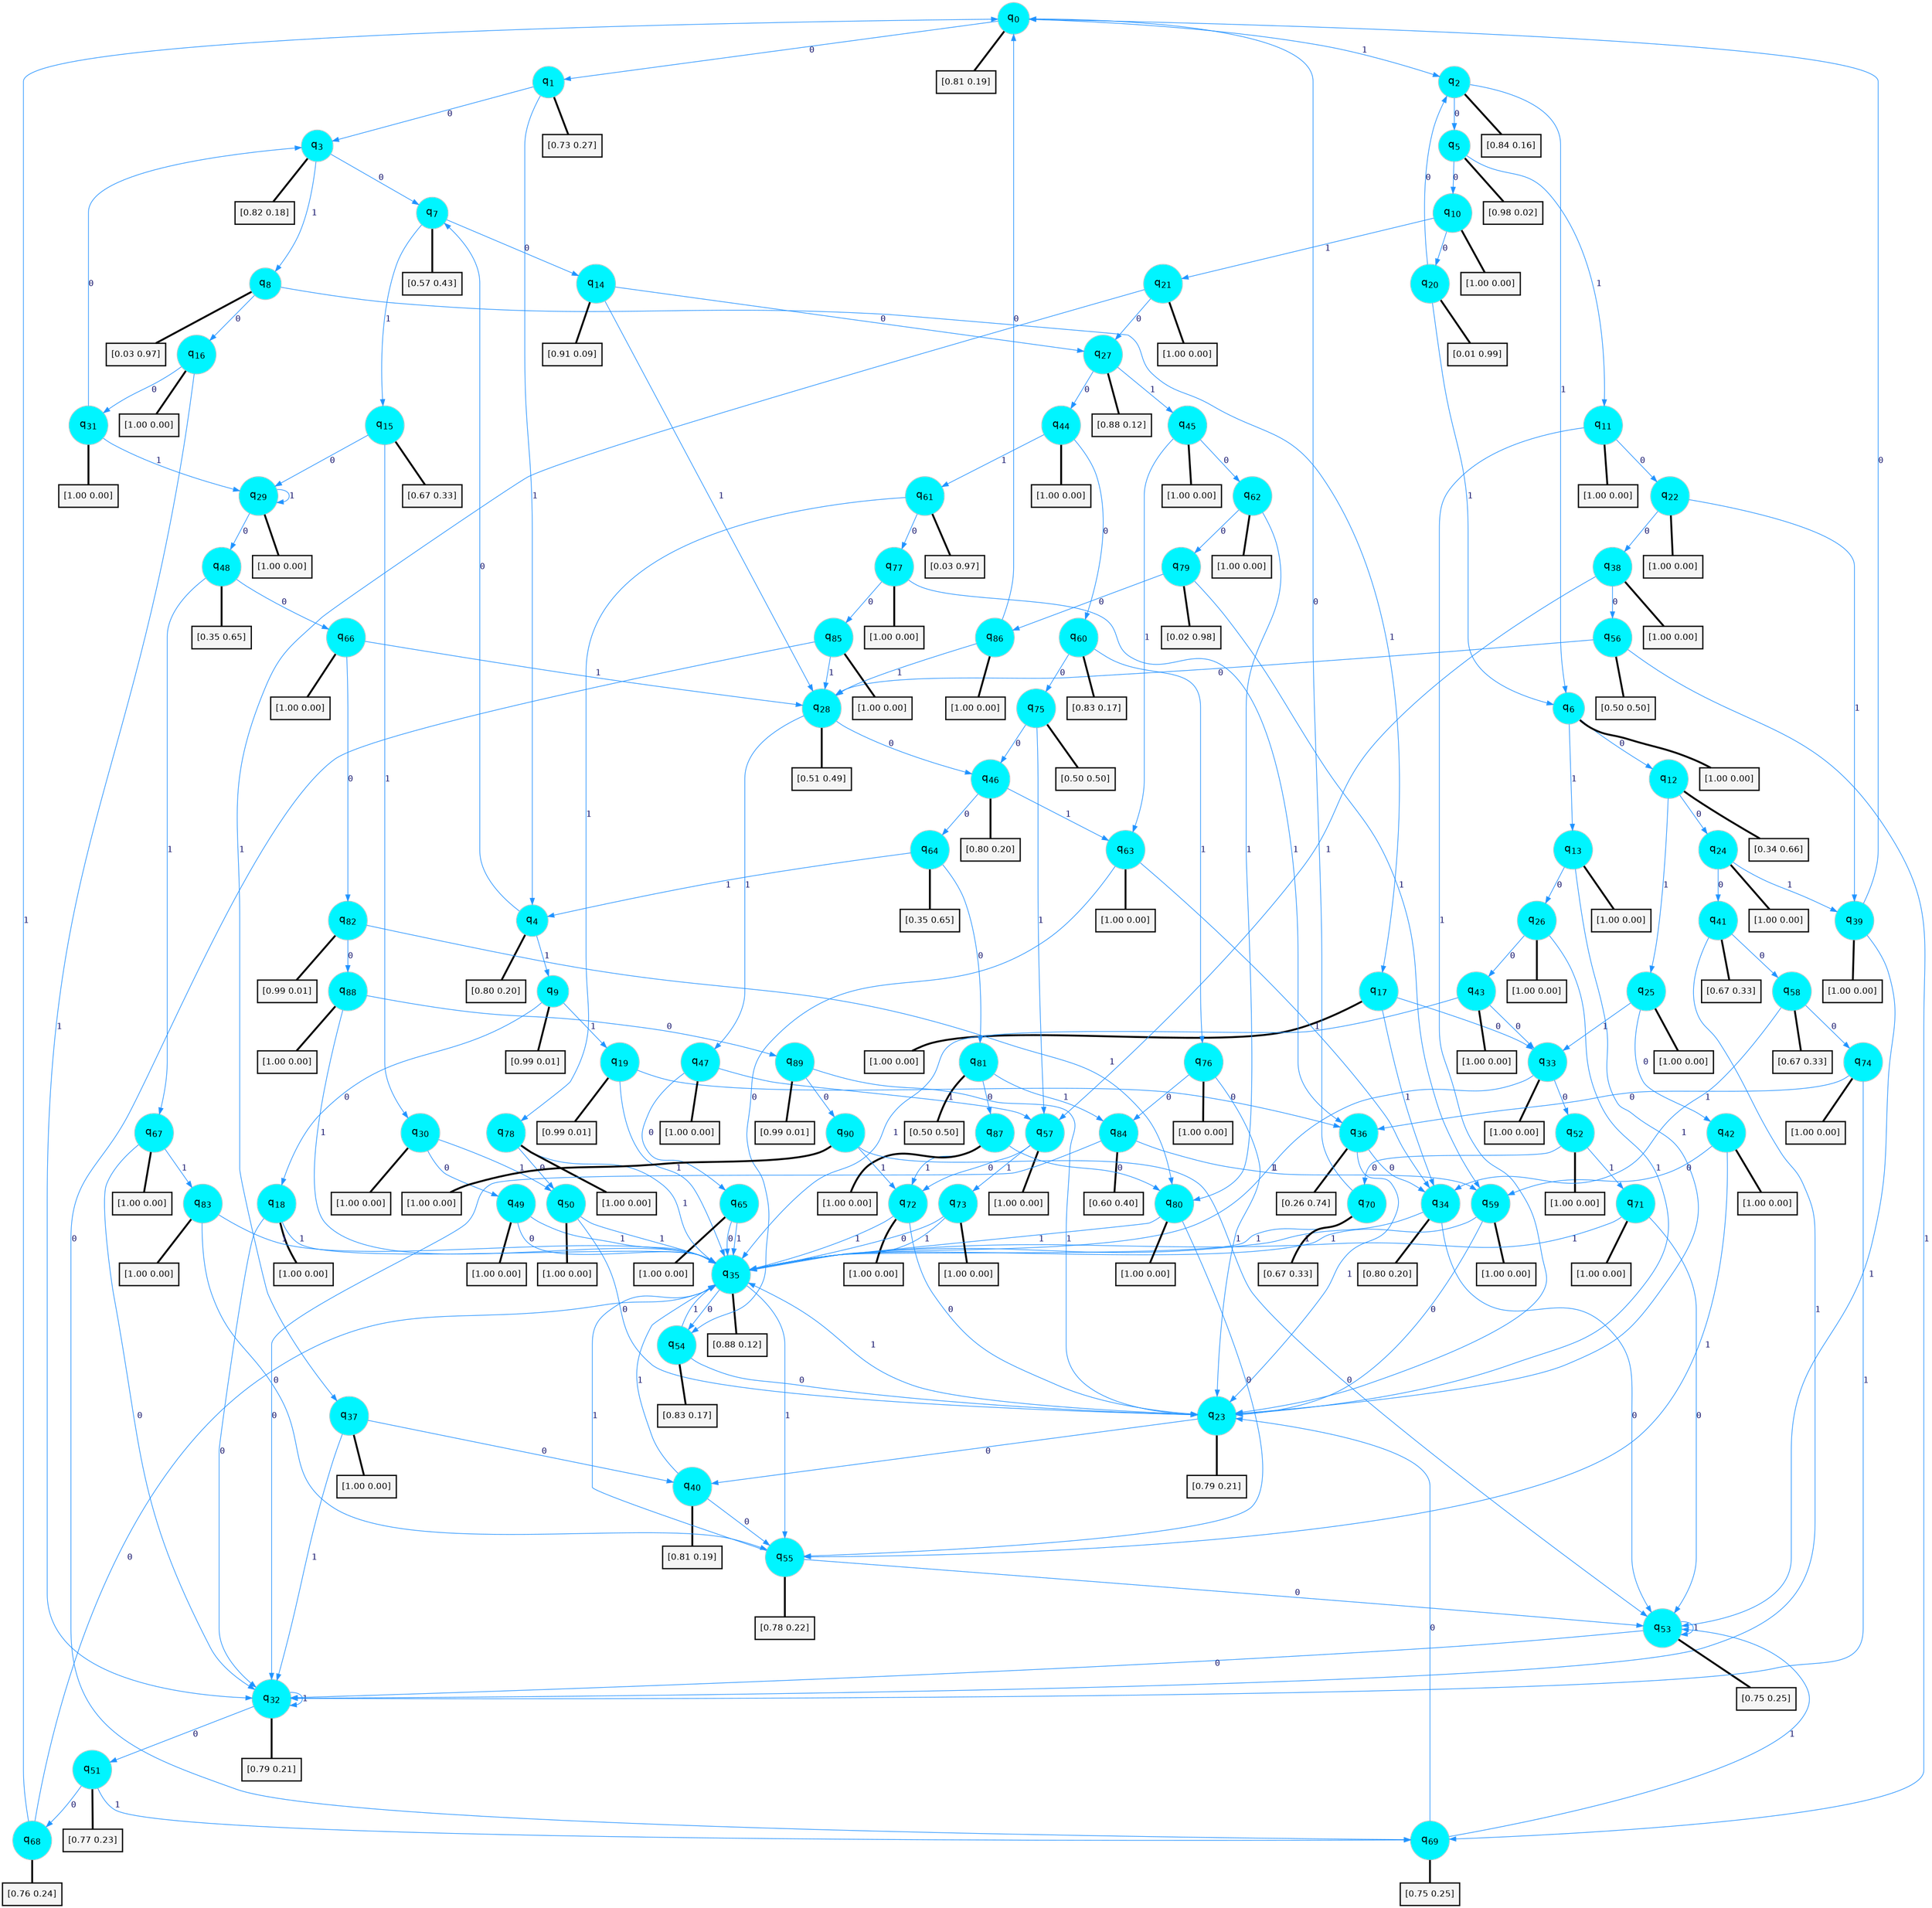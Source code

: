 digraph G {
graph [
bgcolor=transparent, dpi=300, rankdir=TD, size="40,25"];
node [
color=gray, fillcolor=turquoise1, fontcolor=black, fontname=Helvetica, fontsize=16, fontweight=bold, shape=circle, style=filled];
edge [
arrowsize=1, color=dodgerblue1, fontcolor=midnightblue, fontname=courier, fontweight=bold, penwidth=1, style=solid, weight=20];
0[label=<q<SUB>0</SUB>>];
1[label=<q<SUB>1</SUB>>];
2[label=<q<SUB>2</SUB>>];
3[label=<q<SUB>3</SUB>>];
4[label=<q<SUB>4</SUB>>];
5[label=<q<SUB>5</SUB>>];
6[label=<q<SUB>6</SUB>>];
7[label=<q<SUB>7</SUB>>];
8[label=<q<SUB>8</SUB>>];
9[label=<q<SUB>9</SUB>>];
10[label=<q<SUB>10</SUB>>];
11[label=<q<SUB>11</SUB>>];
12[label=<q<SUB>12</SUB>>];
13[label=<q<SUB>13</SUB>>];
14[label=<q<SUB>14</SUB>>];
15[label=<q<SUB>15</SUB>>];
16[label=<q<SUB>16</SUB>>];
17[label=<q<SUB>17</SUB>>];
18[label=<q<SUB>18</SUB>>];
19[label=<q<SUB>19</SUB>>];
20[label=<q<SUB>20</SUB>>];
21[label=<q<SUB>21</SUB>>];
22[label=<q<SUB>22</SUB>>];
23[label=<q<SUB>23</SUB>>];
24[label=<q<SUB>24</SUB>>];
25[label=<q<SUB>25</SUB>>];
26[label=<q<SUB>26</SUB>>];
27[label=<q<SUB>27</SUB>>];
28[label=<q<SUB>28</SUB>>];
29[label=<q<SUB>29</SUB>>];
30[label=<q<SUB>30</SUB>>];
31[label=<q<SUB>31</SUB>>];
32[label=<q<SUB>32</SUB>>];
33[label=<q<SUB>33</SUB>>];
34[label=<q<SUB>34</SUB>>];
35[label=<q<SUB>35</SUB>>];
36[label=<q<SUB>36</SUB>>];
37[label=<q<SUB>37</SUB>>];
38[label=<q<SUB>38</SUB>>];
39[label=<q<SUB>39</SUB>>];
40[label=<q<SUB>40</SUB>>];
41[label=<q<SUB>41</SUB>>];
42[label=<q<SUB>42</SUB>>];
43[label=<q<SUB>43</SUB>>];
44[label=<q<SUB>44</SUB>>];
45[label=<q<SUB>45</SUB>>];
46[label=<q<SUB>46</SUB>>];
47[label=<q<SUB>47</SUB>>];
48[label=<q<SUB>48</SUB>>];
49[label=<q<SUB>49</SUB>>];
50[label=<q<SUB>50</SUB>>];
51[label=<q<SUB>51</SUB>>];
52[label=<q<SUB>52</SUB>>];
53[label=<q<SUB>53</SUB>>];
54[label=<q<SUB>54</SUB>>];
55[label=<q<SUB>55</SUB>>];
56[label=<q<SUB>56</SUB>>];
57[label=<q<SUB>57</SUB>>];
58[label=<q<SUB>58</SUB>>];
59[label=<q<SUB>59</SUB>>];
60[label=<q<SUB>60</SUB>>];
61[label=<q<SUB>61</SUB>>];
62[label=<q<SUB>62</SUB>>];
63[label=<q<SUB>63</SUB>>];
64[label=<q<SUB>64</SUB>>];
65[label=<q<SUB>65</SUB>>];
66[label=<q<SUB>66</SUB>>];
67[label=<q<SUB>67</SUB>>];
68[label=<q<SUB>68</SUB>>];
69[label=<q<SUB>69</SUB>>];
70[label=<q<SUB>70</SUB>>];
71[label=<q<SUB>71</SUB>>];
72[label=<q<SUB>72</SUB>>];
73[label=<q<SUB>73</SUB>>];
74[label=<q<SUB>74</SUB>>];
75[label=<q<SUB>75</SUB>>];
76[label=<q<SUB>76</SUB>>];
77[label=<q<SUB>77</SUB>>];
78[label=<q<SUB>78</SUB>>];
79[label=<q<SUB>79</SUB>>];
80[label=<q<SUB>80</SUB>>];
81[label=<q<SUB>81</SUB>>];
82[label=<q<SUB>82</SUB>>];
83[label=<q<SUB>83</SUB>>];
84[label=<q<SUB>84</SUB>>];
85[label=<q<SUB>85</SUB>>];
86[label=<q<SUB>86</SUB>>];
87[label=<q<SUB>87</SUB>>];
88[label=<q<SUB>88</SUB>>];
89[label=<q<SUB>89</SUB>>];
90[label=<q<SUB>90</SUB>>];
91[label="[0.81 0.19]", shape=box,fontcolor=black, fontname=Helvetica, fontsize=14, penwidth=2, fillcolor=whitesmoke,color=black];
92[label="[0.73 0.27]", shape=box,fontcolor=black, fontname=Helvetica, fontsize=14, penwidth=2, fillcolor=whitesmoke,color=black];
93[label="[0.84 0.16]", shape=box,fontcolor=black, fontname=Helvetica, fontsize=14, penwidth=2, fillcolor=whitesmoke,color=black];
94[label="[0.82 0.18]", shape=box,fontcolor=black, fontname=Helvetica, fontsize=14, penwidth=2, fillcolor=whitesmoke,color=black];
95[label="[0.80 0.20]", shape=box,fontcolor=black, fontname=Helvetica, fontsize=14, penwidth=2, fillcolor=whitesmoke,color=black];
96[label="[0.98 0.02]", shape=box,fontcolor=black, fontname=Helvetica, fontsize=14, penwidth=2, fillcolor=whitesmoke,color=black];
97[label="[1.00 0.00]", shape=box,fontcolor=black, fontname=Helvetica, fontsize=14, penwidth=2, fillcolor=whitesmoke,color=black];
98[label="[0.57 0.43]", shape=box,fontcolor=black, fontname=Helvetica, fontsize=14, penwidth=2, fillcolor=whitesmoke,color=black];
99[label="[0.03 0.97]", shape=box,fontcolor=black, fontname=Helvetica, fontsize=14, penwidth=2, fillcolor=whitesmoke,color=black];
100[label="[0.99 0.01]", shape=box,fontcolor=black, fontname=Helvetica, fontsize=14, penwidth=2, fillcolor=whitesmoke,color=black];
101[label="[1.00 0.00]", shape=box,fontcolor=black, fontname=Helvetica, fontsize=14, penwidth=2, fillcolor=whitesmoke,color=black];
102[label="[1.00 0.00]", shape=box,fontcolor=black, fontname=Helvetica, fontsize=14, penwidth=2, fillcolor=whitesmoke,color=black];
103[label="[0.34 0.66]", shape=box,fontcolor=black, fontname=Helvetica, fontsize=14, penwidth=2, fillcolor=whitesmoke,color=black];
104[label="[1.00 0.00]", shape=box,fontcolor=black, fontname=Helvetica, fontsize=14, penwidth=2, fillcolor=whitesmoke,color=black];
105[label="[0.91 0.09]", shape=box,fontcolor=black, fontname=Helvetica, fontsize=14, penwidth=2, fillcolor=whitesmoke,color=black];
106[label="[0.67 0.33]", shape=box,fontcolor=black, fontname=Helvetica, fontsize=14, penwidth=2, fillcolor=whitesmoke,color=black];
107[label="[1.00 0.00]", shape=box,fontcolor=black, fontname=Helvetica, fontsize=14, penwidth=2, fillcolor=whitesmoke,color=black];
108[label="[1.00 0.00]", shape=box,fontcolor=black, fontname=Helvetica, fontsize=14, penwidth=2, fillcolor=whitesmoke,color=black];
109[label="[1.00 0.00]", shape=box,fontcolor=black, fontname=Helvetica, fontsize=14, penwidth=2, fillcolor=whitesmoke,color=black];
110[label="[0.99 0.01]", shape=box,fontcolor=black, fontname=Helvetica, fontsize=14, penwidth=2, fillcolor=whitesmoke,color=black];
111[label="[0.01 0.99]", shape=box,fontcolor=black, fontname=Helvetica, fontsize=14, penwidth=2, fillcolor=whitesmoke,color=black];
112[label="[1.00 0.00]", shape=box,fontcolor=black, fontname=Helvetica, fontsize=14, penwidth=2, fillcolor=whitesmoke,color=black];
113[label="[1.00 0.00]", shape=box,fontcolor=black, fontname=Helvetica, fontsize=14, penwidth=2, fillcolor=whitesmoke,color=black];
114[label="[0.79 0.21]", shape=box,fontcolor=black, fontname=Helvetica, fontsize=14, penwidth=2, fillcolor=whitesmoke,color=black];
115[label="[1.00 0.00]", shape=box,fontcolor=black, fontname=Helvetica, fontsize=14, penwidth=2, fillcolor=whitesmoke,color=black];
116[label="[1.00 0.00]", shape=box,fontcolor=black, fontname=Helvetica, fontsize=14, penwidth=2, fillcolor=whitesmoke,color=black];
117[label="[1.00 0.00]", shape=box,fontcolor=black, fontname=Helvetica, fontsize=14, penwidth=2, fillcolor=whitesmoke,color=black];
118[label="[0.88 0.12]", shape=box,fontcolor=black, fontname=Helvetica, fontsize=14, penwidth=2, fillcolor=whitesmoke,color=black];
119[label="[0.51 0.49]", shape=box,fontcolor=black, fontname=Helvetica, fontsize=14, penwidth=2, fillcolor=whitesmoke,color=black];
120[label="[1.00 0.00]", shape=box,fontcolor=black, fontname=Helvetica, fontsize=14, penwidth=2, fillcolor=whitesmoke,color=black];
121[label="[1.00 0.00]", shape=box,fontcolor=black, fontname=Helvetica, fontsize=14, penwidth=2, fillcolor=whitesmoke,color=black];
122[label="[1.00 0.00]", shape=box,fontcolor=black, fontname=Helvetica, fontsize=14, penwidth=2, fillcolor=whitesmoke,color=black];
123[label="[0.79 0.21]", shape=box,fontcolor=black, fontname=Helvetica, fontsize=14, penwidth=2, fillcolor=whitesmoke,color=black];
124[label="[1.00 0.00]", shape=box,fontcolor=black, fontname=Helvetica, fontsize=14, penwidth=2, fillcolor=whitesmoke,color=black];
125[label="[0.80 0.20]", shape=box,fontcolor=black, fontname=Helvetica, fontsize=14, penwidth=2, fillcolor=whitesmoke,color=black];
126[label="[0.88 0.12]", shape=box,fontcolor=black, fontname=Helvetica, fontsize=14, penwidth=2, fillcolor=whitesmoke,color=black];
127[label="[0.26 0.74]", shape=box,fontcolor=black, fontname=Helvetica, fontsize=14, penwidth=2, fillcolor=whitesmoke,color=black];
128[label="[1.00 0.00]", shape=box,fontcolor=black, fontname=Helvetica, fontsize=14, penwidth=2, fillcolor=whitesmoke,color=black];
129[label="[1.00 0.00]", shape=box,fontcolor=black, fontname=Helvetica, fontsize=14, penwidth=2, fillcolor=whitesmoke,color=black];
130[label="[1.00 0.00]", shape=box,fontcolor=black, fontname=Helvetica, fontsize=14, penwidth=2, fillcolor=whitesmoke,color=black];
131[label="[0.81 0.19]", shape=box,fontcolor=black, fontname=Helvetica, fontsize=14, penwidth=2, fillcolor=whitesmoke,color=black];
132[label="[0.67 0.33]", shape=box,fontcolor=black, fontname=Helvetica, fontsize=14, penwidth=2, fillcolor=whitesmoke,color=black];
133[label="[1.00 0.00]", shape=box,fontcolor=black, fontname=Helvetica, fontsize=14, penwidth=2, fillcolor=whitesmoke,color=black];
134[label="[1.00 0.00]", shape=box,fontcolor=black, fontname=Helvetica, fontsize=14, penwidth=2, fillcolor=whitesmoke,color=black];
135[label="[1.00 0.00]", shape=box,fontcolor=black, fontname=Helvetica, fontsize=14, penwidth=2, fillcolor=whitesmoke,color=black];
136[label="[1.00 0.00]", shape=box,fontcolor=black, fontname=Helvetica, fontsize=14, penwidth=2, fillcolor=whitesmoke,color=black];
137[label="[0.80 0.20]", shape=box,fontcolor=black, fontname=Helvetica, fontsize=14, penwidth=2, fillcolor=whitesmoke,color=black];
138[label="[1.00 0.00]", shape=box,fontcolor=black, fontname=Helvetica, fontsize=14, penwidth=2, fillcolor=whitesmoke,color=black];
139[label="[0.35 0.65]", shape=box,fontcolor=black, fontname=Helvetica, fontsize=14, penwidth=2, fillcolor=whitesmoke,color=black];
140[label="[1.00 0.00]", shape=box,fontcolor=black, fontname=Helvetica, fontsize=14, penwidth=2, fillcolor=whitesmoke,color=black];
141[label="[1.00 0.00]", shape=box,fontcolor=black, fontname=Helvetica, fontsize=14, penwidth=2, fillcolor=whitesmoke,color=black];
142[label="[0.77 0.23]", shape=box,fontcolor=black, fontname=Helvetica, fontsize=14, penwidth=2, fillcolor=whitesmoke,color=black];
143[label="[1.00 0.00]", shape=box,fontcolor=black, fontname=Helvetica, fontsize=14, penwidth=2, fillcolor=whitesmoke,color=black];
144[label="[0.75 0.25]", shape=box,fontcolor=black, fontname=Helvetica, fontsize=14, penwidth=2, fillcolor=whitesmoke,color=black];
145[label="[0.83 0.17]", shape=box,fontcolor=black, fontname=Helvetica, fontsize=14, penwidth=2, fillcolor=whitesmoke,color=black];
146[label="[0.78 0.22]", shape=box,fontcolor=black, fontname=Helvetica, fontsize=14, penwidth=2, fillcolor=whitesmoke,color=black];
147[label="[0.50 0.50]", shape=box,fontcolor=black, fontname=Helvetica, fontsize=14, penwidth=2, fillcolor=whitesmoke,color=black];
148[label="[1.00 0.00]", shape=box,fontcolor=black, fontname=Helvetica, fontsize=14, penwidth=2, fillcolor=whitesmoke,color=black];
149[label="[0.67 0.33]", shape=box,fontcolor=black, fontname=Helvetica, fontsize=14, penwidth=2, fillcolor=whitesmoke,color=black];
150[label="[1.00 0.00]", shape=box,fontcolor=black, fontname=Helvetica, fontsize=14, penwidth=2, fillcolor=whitesmoke,color=black];
151[label="[0.83 0.17]", shape=box,fontcolor=black, fontname=Helvetica, fontsize=14, penwidth=2, fillcolor=whitesmoke,color=black];
152[label="[0.03 0.97]", shape=box,fontcolor=black, fontname=Helvetica, fontsize=14, penwidth=2, fillcolor=whitesmoke,color=black];
153[label="[1.00 0.00]", shape=box,fontcolor=black, fontname=Helvetica, fontsize=14, penwidth=2, fillcolor=whitesmoke,color=black];
154[label="[1.00 0.00]", shape=box,fontcolor=black, fontname=Helvetica, fontsize=14, penwidth=2, fillcolor=whitesmoke,color=black];
155[label="[0.35 0.65]", shape=box,fontcolor=black, fontname=Helvetica, fontsize=14, penwidth=2, fillcolor=whitesmoke,color=black];
156[label="[1.00 0.00]", shape=box,fontcolor=black, fontname=Helvetica, fontsize=14, penwidth=2, fillcolor=whitesmoke,color=black];
157[label="[1.00 0.00]", shape=box,fontcolor=black, fontname=Helvetica, fontsize=14, penwidth=2, fillcolor=whitesmoke,color=black];
158[label="[1.00 0.00]", shape=box,fontcolor=black, fontname=Helvetica, fontsize=14, penwidth=2, fillcolor=whitesmoke,color=black];
159[label="[0.76 0.24]", shape=box,fontcolor=black, fontname=Helvetica, fontsize=14, penwidth=2, fillcolor=whitesmoke,color=black];
160[label="[0.75 0.25]", shape=box,fontcolor=black, fontname=Helvetica, fontsize=14, penwidth=2, fillcolor=whitesmoke,color=black];
161[label="[0.67 0.33]", shape=box,fontcolor=black, fontname=Helvetica, fontsize=14, penwidth=2, fillcolor=whitesmoke,color=black];
162[label="[1.00 0.00]", shape=box,fontcolor=black, fontname=Helvetica, fontsize=14, penwidth=2, fillcolor=whitesmoke,color=black];
163[label="[1.00 0.00]", shape=box,fontcolor=black, fontname=Helvetica, fontsize=14, penwidth=2, fillcolor=whitesmoke,color=black];
164[label="[1.00 0.00]", shape=box,fontcolor=black, fontname=Helvetica, fontsize=14, penwidth=2, fillcolor=whitesmoke,color=black];
165[label="[1.00 0.00]", shape=box,fontcolor=black, fontname=Helvetica, fontsize=14, penwidth=2, fillcolor=whitesmoke,color=black];
166[label="[0.50 0.50]", shape=box,fontcolor=black, fontname=Helvetica, fontsize=14, penwidth=2, fillcolor=whitesmoke,color=black];
167[label="[1.00 0.00]", shape=box,fontcolor=black, fontname=Helvetica, fontsize=14, penwidth=2, fillcolor=whitesmoke,color=black];
168[label="[1.00 0.00]", shape=box,fontcolor=black, fontname=Helvetica, fontsize=14, penwidth=2, fillcolor=whitesmoke,color=black];
169[label="[1.00 0.00]", shape=box,fontcolor=black, fontname=Helvetica, fontsize=14, penwidth=2, fillcolor=whitesmoke,color=black];
170[label="[0.02 0.98]", shape=box,fontcolor=black, fontname=Helvetica, fontsize=14, penwidth=2, fillcolor=whitesmoke,color=black];
171[label="[1.00 0.00]", shape=box,fontcolor=black, fontname=Helvetica, fontsize=14, penwidth=2, fillcolor=whitesmoke,color=black];
172[label="[0.50 0.50]", shape=box,fontcolor=black, fontname=Helvetica, fontsize=14, penwidth=2, fillcolor=whitesmoke,color=black];
173[label="[0.99 0.01]", shape=box,fontcolor=black, fontname=Helvetica, fontsize=14, penwidth=2, fillcolor=whitesmoke,color=black];
174[label="[1.00 0.00]", shape=box,fontcolor=black, fontname=Helvetica, fontsize=14, penwidth=2, fillcolor=whitesmoke,color=black];
175[label="[0.60 0.40]", shape=box,fontcolor=black, fontname=Helvetica, fontsize=14, penwidth=2, fillcolor=whitesmoke,color=black];
176[label="[1.00 0.00]", shape=box,fontcolor=black, fontname=Helvetica, fontsize=14, penwidth=2, fillcolor=whitesmoke,color=black];
177[label="[1.00 0.00]", shape=box,fontcolor=black, fontname=Helvetica, fontsize=14, penwidth=2, fillcolor=whitesmoke,color=black];
178[label="[1.00 0.00]", shape=box,fontcolor=black, fontname=Helvetica, fontsize=14, penwidth=2, fillcolor=whitesmoke,color=black];
179[label="[1.00 0.00]", shape=box,fontcolor=black, fontname=Helvetica, fontsize=14, penwidth=2, fillcolor=whitesmoke,color=black];
180[label="[0.99 0.01]", shape=box,fontcolor=black, fontname=Helvetica, fontsize=14, penwidth=2, fillcolor=whitesmoke,color=black];
181[label="[1.00 0.00]", shape=box,fontcolor=black, fontname=Helvetica, fontsize=14, penwidth=2, fillcolor=whitesmoke,color=black];
0->1 [label=0];
0->2 [label=1];
0->91 [arrowhead=none, penwidth=3,color=black];
1->3 [label=0];
1->4 [label=1];
1->92 [arrowhead=none, penwidth=3,color=black];
2->5 [label=0];
2->6 [label=1];
2->93 [arrowhead=none, penwidth=3,color=black];
3->7 [label=0];
3->8 [label=1];
3->94 [arrowhead=none, penwidth=3,color=black];
4->7 [label=0];
4->9 [label=1];
4->95 [arrowhead=none, penwidth=3,color=black];
5->10 [label=0];
5->11 [label=1];
5->96 [arrowhead=none, penwidth=3,color=black];
6->12 [label=0];
6->13 [label=1];
6->97 [arrowhead=none, penwidth=3,color=black];
7->14 [label=0];
7->15 [label=1];
7->98 [arrowhead=none, penwidth=3,color=black];
8->16 [label=0];
8->17 [label=1];
8->99 [arrowhead=none, penwidth=3,color=black];
9->18 [label=0];
9->19 [label=1];
9->100 [arrowhead=none, penwidth=3,color=black];
10->20 [label=0];
10->21 [label=1];
10->101 [arrowhead=none, penwidth=3,color=black];
11->22 [label=0];
11->23 [label=1];
11->102 [arrowhead=none, penwidth=3,color=black];
12->24 [label=0];
12->25 [label=1];
12->103 [arrowhead=none, penwidth=3,color=black];
13->26 [label=0];
13->23 [label=1];
13->104 [arrowhead=none, penwidth=3,color=black];
14->27 [label=0];
14->28 [label=1];
14->105 [arrowhead=none, penwidth=3,color=black];
15->29 [label=0];
15->30 [label=1];
15->106 [arrowhead=none, penwidth=3,color=black];
16->31 [label=0];
16->32 [label=1];
16->107 [arrowhead=none, penwidth=3,color=black];
17->33 [label=0];
17->34 [label=1];
17->108 [arrowhead=none, penwidth=3,color=black];
18->32 [label=0];
18->35 [label=1];
18->109 [arrowhead=none, penwidth=3,color=black];
19->36 [label=0];
19->35 [label=1];
19->110 [arrowhead=none, penwidth=3,color=black];
20->2 [label=0];
20->6 [label=1];
20->111 [arrowhead=none, penwidth=3,color=black];
21->27 [label=0];
21->37 [label=1];
21->112 [arrowhead=none, penwidth=3,color=black];
22->38 [label=0];
22->39 [label=1];
22->113 [arrowhead=none, penwidth=3,color=black];
23->40 [label=0];
23->35 [label=1];
23->114 [arrowhead=none, penwidth=3,color=black];
24->41 [label=0];
24->39 [label=1];
24->115 [arrowhead=none, penwidth=3,color=black];
25->42 [label=0];
25->33 [label=1];
25->116 [arrowhead=none, penwidth=3,color=black];
26->43 [label=0];
26->23 [label=1];
26->117 [arrowhead=none, penwidth=3,color=black];
27->44 [label=0];
27->45 [label=1];
27->118 [arrowhead=none, penwidth=3,color=black];
28->46 [label=0];
28->47 [label=1];
28->119 [arrowhead=none, penwidth=3,color=black];
29->48 [label=0];
29->29 [label=1];
29->120 [arrowhead=none, penwidth=3,color=black];
30->49 [label=0];
30->50 [label=1];
30->121 [arrowhead=none, penwidth=3,color=black];
31->3 [label=0];
31->29 [label=1];
31->122 [arrowhead=none, penwidth=3,color=black];
32->51 [label=0];
32->32 [label=1];
32->123 [arrowhead=none, penwidth=3,color=black];
33->52 [label=0];
33->35 [label=1];
33->124 [arrowhead=none, penwidth=3,color=black];
34->53 [label=0];
34->35 [label=1];
34->125 [arrowhead=none, penwidth=3,color=black];
35->54 [label=0];
35->55 [label=1];
35->126 [arrowhead=none, penwidth=3,color=black];
36->34 [label=0];
36->23 [label=1];
36->127 [arrowhead=none, penwidth=3,color=black];
37->40 [label=0];
37->32 [label=1];
37->128 [arrowhead=none, penwidth=3,color=black];
38->56 [label=0];
38->57 [label=1];
38->129 [arrowhead=none, penwidth=3,color=black];
39->0 [label=0];
39->53 [label=1];
39->130 [arrowhead=none, penwidth=3,color=black];
40->55 [label=0];
40->35 [label=1];
40->131 [arrowhead=none, penwidth=3,color=black];
41->58 [label=0];
41->32 [label=1];
41->132 [arrowhead=none, penwidth=3,color=black];
42->59 [label=0];
42->55 [label=1];
42->133 [arrowhead=none, penwidth=3,color=black];
43->33 [label=0];
43->35 [label=1];
43->134 [arrowhead=none, penwidth=3,color=black];
44->60 [label=0];
44->61 [label=1];
44->135 [arrowhead=none, penwidth=3,color=black];
45->62 [label=0];
45->63 [label=1];
45->136 [arrowhead=none, penwidth=3,color=black];
46->64 [label=0];
46->63 [label=1];
46->137 [arrowhead=none, penwidth=3,color=black];
47->65 [label=0];
47->57 [label=1];
47->138 [arrowhead=none, penwidth=3,color=black];
48->66 [label=0];
48->67 [label=1];
48->139 [arrowhead=none, penwidth=3,color=black];
49->35 [label=0];
49->35 [label=1];
49->140 [arrowhead=none, penwidth=3,color=black];
50->23 [label=0];
50->35 [label=1];
50->141 [arrowhead=none, penwidth=3,color=black];
51->68 [label=0];
51->69 [label=1];
51->142 [arrowhead=none, penwidth=3,color=black];
52->70 [label=0];
52->71 [label=1];
52->143 [arrowhead=none, penwidth=3,color=black];
53->32 [label=0];
53->53 [label=1];
53->144 [arrowhead=none, penwidth=3,color=black];
54->23 [label=0];
54->35 [label=1];
54->145 [arrowhead=none, penwidth=3,color=black];
55->53 [label=0];
55->35 [label=1];
55->146 [arrowhead=none, penwidth=3,color=black];
56->28 [label=0];
56->69 [label=1];
56->147 [arrowhead=none, penwidth=3,color=black];
57->72 [label=0];
57->73 [label=1];
57->148 [arrowhead=none, penwidth=3,color=black];
58->74 [label=0];
58->34 [label=1];
58->149 [arrowhead=none, penwidth=3,color=black];
59->23 [label=0];
59->35 [label=1];
59->150 [arrowhead=none, penwidth=3,color=black];
60->75 [label=0];
60->76 [label=1];
60->151 [arrowhead=none, penwidth=3,color=black];
61->77 [label=0];
61->78 [label=1];
61->152 [arrowhead=none, penwidth=3,color=black];
62->79 [label=0];
62->80 [label=1];
62->153 [arrowhead=none, penwidth=3,color=black];
63->54 [label=0];
63->34 [label=1];
63->154 [arrowhead=none, penwidth=3,color=black];
64->81 [label=0];
64->4 [label=1];
64->155 [arrowhead=none, penwidth=3,color=black];
65->35 [label=0];
65->35 [label=1];
65->156 [arrowhead=none, penwidth=3,color=black];
66->82 [label=0];
66->28 [label=1];
66->157 [arrowhead=none, penwidth=3,color=black];
67->32 [label=0];
67->83 [label=1];
67->158 [arrowhead=none, penwidth=3,color=black];
68->35 [label=0];
68->0 [label=1];
68->159 [arrowhead=none, penwidth=3,color=black];
69->23 [label=0];
69->53 [label=1];
69->160 [arrowhead=none, penwidth=3,color=black];
70->0 [label=0];
70->35 [label=1];
70->161 [arrowhead=none, penwidth=3,color=black];
71->53 [label=0];
71->35 [label=1];
71->162 [arrowhead=none, penwidth=3,color=black];
72->23 [label=0];
72->35 [label=1];
72->163 [arrowhead=none, penwidth=3,color=black];
73->35 [label=0];
73->35 [label=1];
73->164 [arrowhead=none, penwidth=3,color=black];
74->36 [label=0];
74->32 [label=1];
74->165 [arrowhead=none, penwidth=3,color=black];
75->46 [label=0];
75->57 [label=1];
75->166 [arrowhead=none, penwidth=3,color=black];
76->84 [label=0];
76->23 [label=1];
76->167 [arrowhead=none, penwidth=3,color=black];
77->85 [label=0];
77->36 [label=1];
77->168 [arrowhead=none, penwidth=3,color=black];
78->50 [label=0];
78->35 [label=1];
78->169 [arrowhead=none, penwidth=3,color=black];
79->86 [label=0];
79->59 [label=1];
79->170 [arrowhead=none, penwidth=3,color=black];
80->55 [label=0];
80->35 [label=1];
80->171 [arrowhead=none, penwidth=3,color=black];
81->87 [label=0];
81->84 [label=1];
81->172 [arrowhead=none, penwidth=3,color=black];
82->88 [label=0];
82->80 [label=1];
82->173 [arrowhead=none, penwidth=3,color=black];
83->55 [label=0];
83->35 [label=1];
83->174 [arrowhead=none, penwidth=3,color=black];
84->32 [label=0];
84->59 [label=1];
84->175 [arrowhead=none, penwidth=3,color=black];
85->69 [label=0];
85->28 [label=1];
85->176 [arrowhead=none, penwidth=3,color=black];
86->0 [label=0];
86->28 [label=1];
86->177 [arrowhead=none, penwidth=3,color=black];
87->80 [label=0];
87->72 [label=1];
87->178 [arrowhead=none, penwidth=3,color=black];
88->89 [label=0];
88->35 [label=1];
88->179 [arrowhead=none, penwidth=3,color=black];
89->90 [label=0];
89->23 [label=1];
89->180 [arrowhead=none, penwidth=3,color=black];
90->53 [label=0];
90->72 [label=1];
90->181 [arrowhead=none, penwidth=3,color=black];
}
